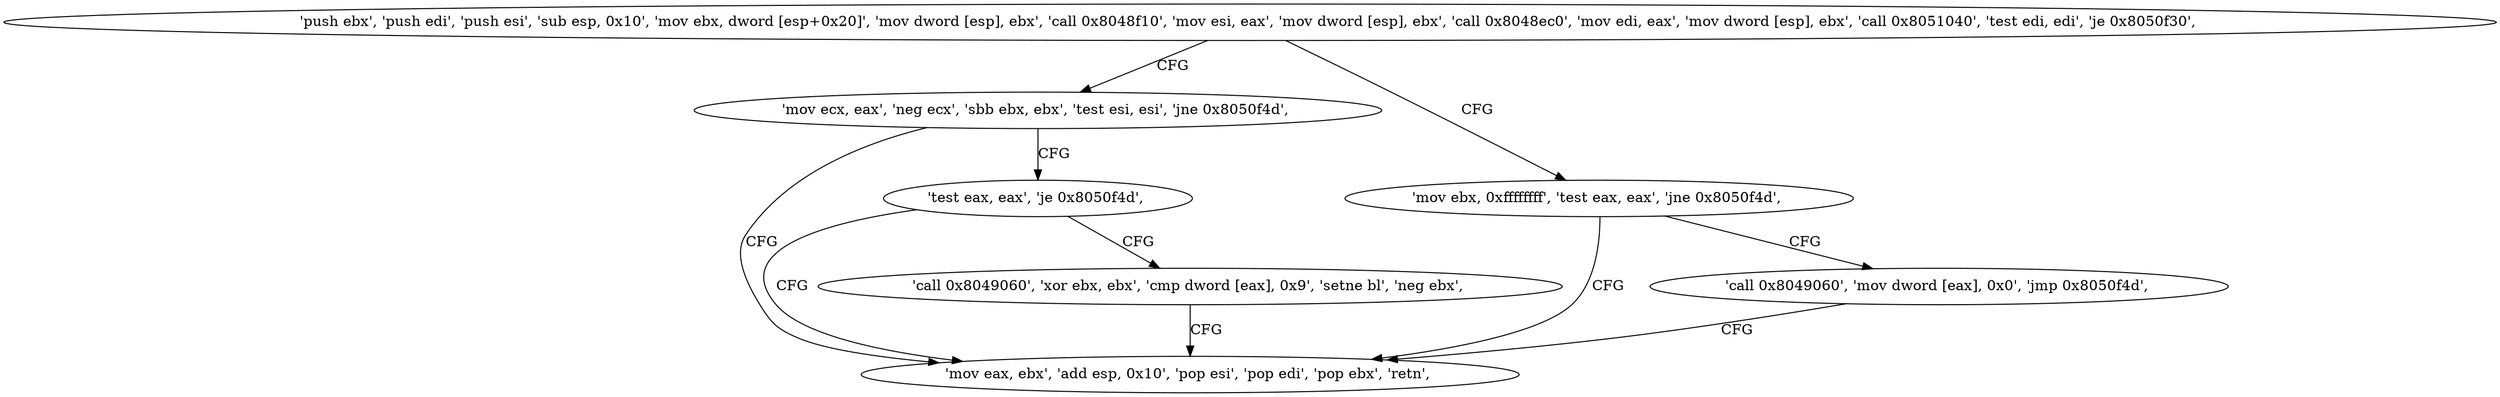 digraph "func" {
"134549232" [label = "'push ebx', 'push edi', 'push esi', 'sub esp, 0x10', 'mov ebx, dword [esp+0x20]', 'mov dword [esp], ebx', 'call 0x8048f10', 'mov esi, eax', 'mov dword [esp], ebx', 'call 0x8048ec0', 'mov edi, eax', 'mov dword [esp], ebx', 'call 0x8051040', 'test edi, edi', 'je 0x8050f30', " ]
"134549296" [label = "'mov ecx, eax', 'neg ecx', 'sbb ebx, ebx', 'test esi, esi', 'jne 0x8050f4d', " ]
"134549274" [label = "'mov ebx, 0xffffffff', 'test eax, eax', 'jne 0x8050f4d', " ]
"134549325" [label = "'mov eax, ebx', 'add esp, 0x10', 'pop esi', 'pop edi', 'pop ebx', 'retn', " ]
"134549306" [label = "'test eax, eax', 'je 0x8050f4d', " ]
"134549283" [label = "'call 0x8049060', 'mov dword [eax], 0x0', 'jmp 0x8050f4d', " ]
"134549310" [label = "'call 0x8049060', 'xor ebx, ebx', 'cmp dword [eax], 0x9', 'setne bl', 'neg ebx', " ]
"134549232" -> "134549296" [ label = "CFG" ]
"134549232" -> "134549274" [ label = "CFG" ]
"134549296" -> "134549325" [ label = "CFG" ]
"134549296" -> "134549306" [ label = "CFG" ]
"134549274" -> "134549325" [ label = "CFG" ]
"134549274" -> "134549283" [ label = "CFG" ]
"134549306" -> "134549325" [ label = "CFG" ]
"134549306" -> "134549310" [ label = "CFG" ]
"134549283" -> "134549325" [ label = "CFG" ]
"134549310" -> "134549325" [ label = "CFG" ]
}
